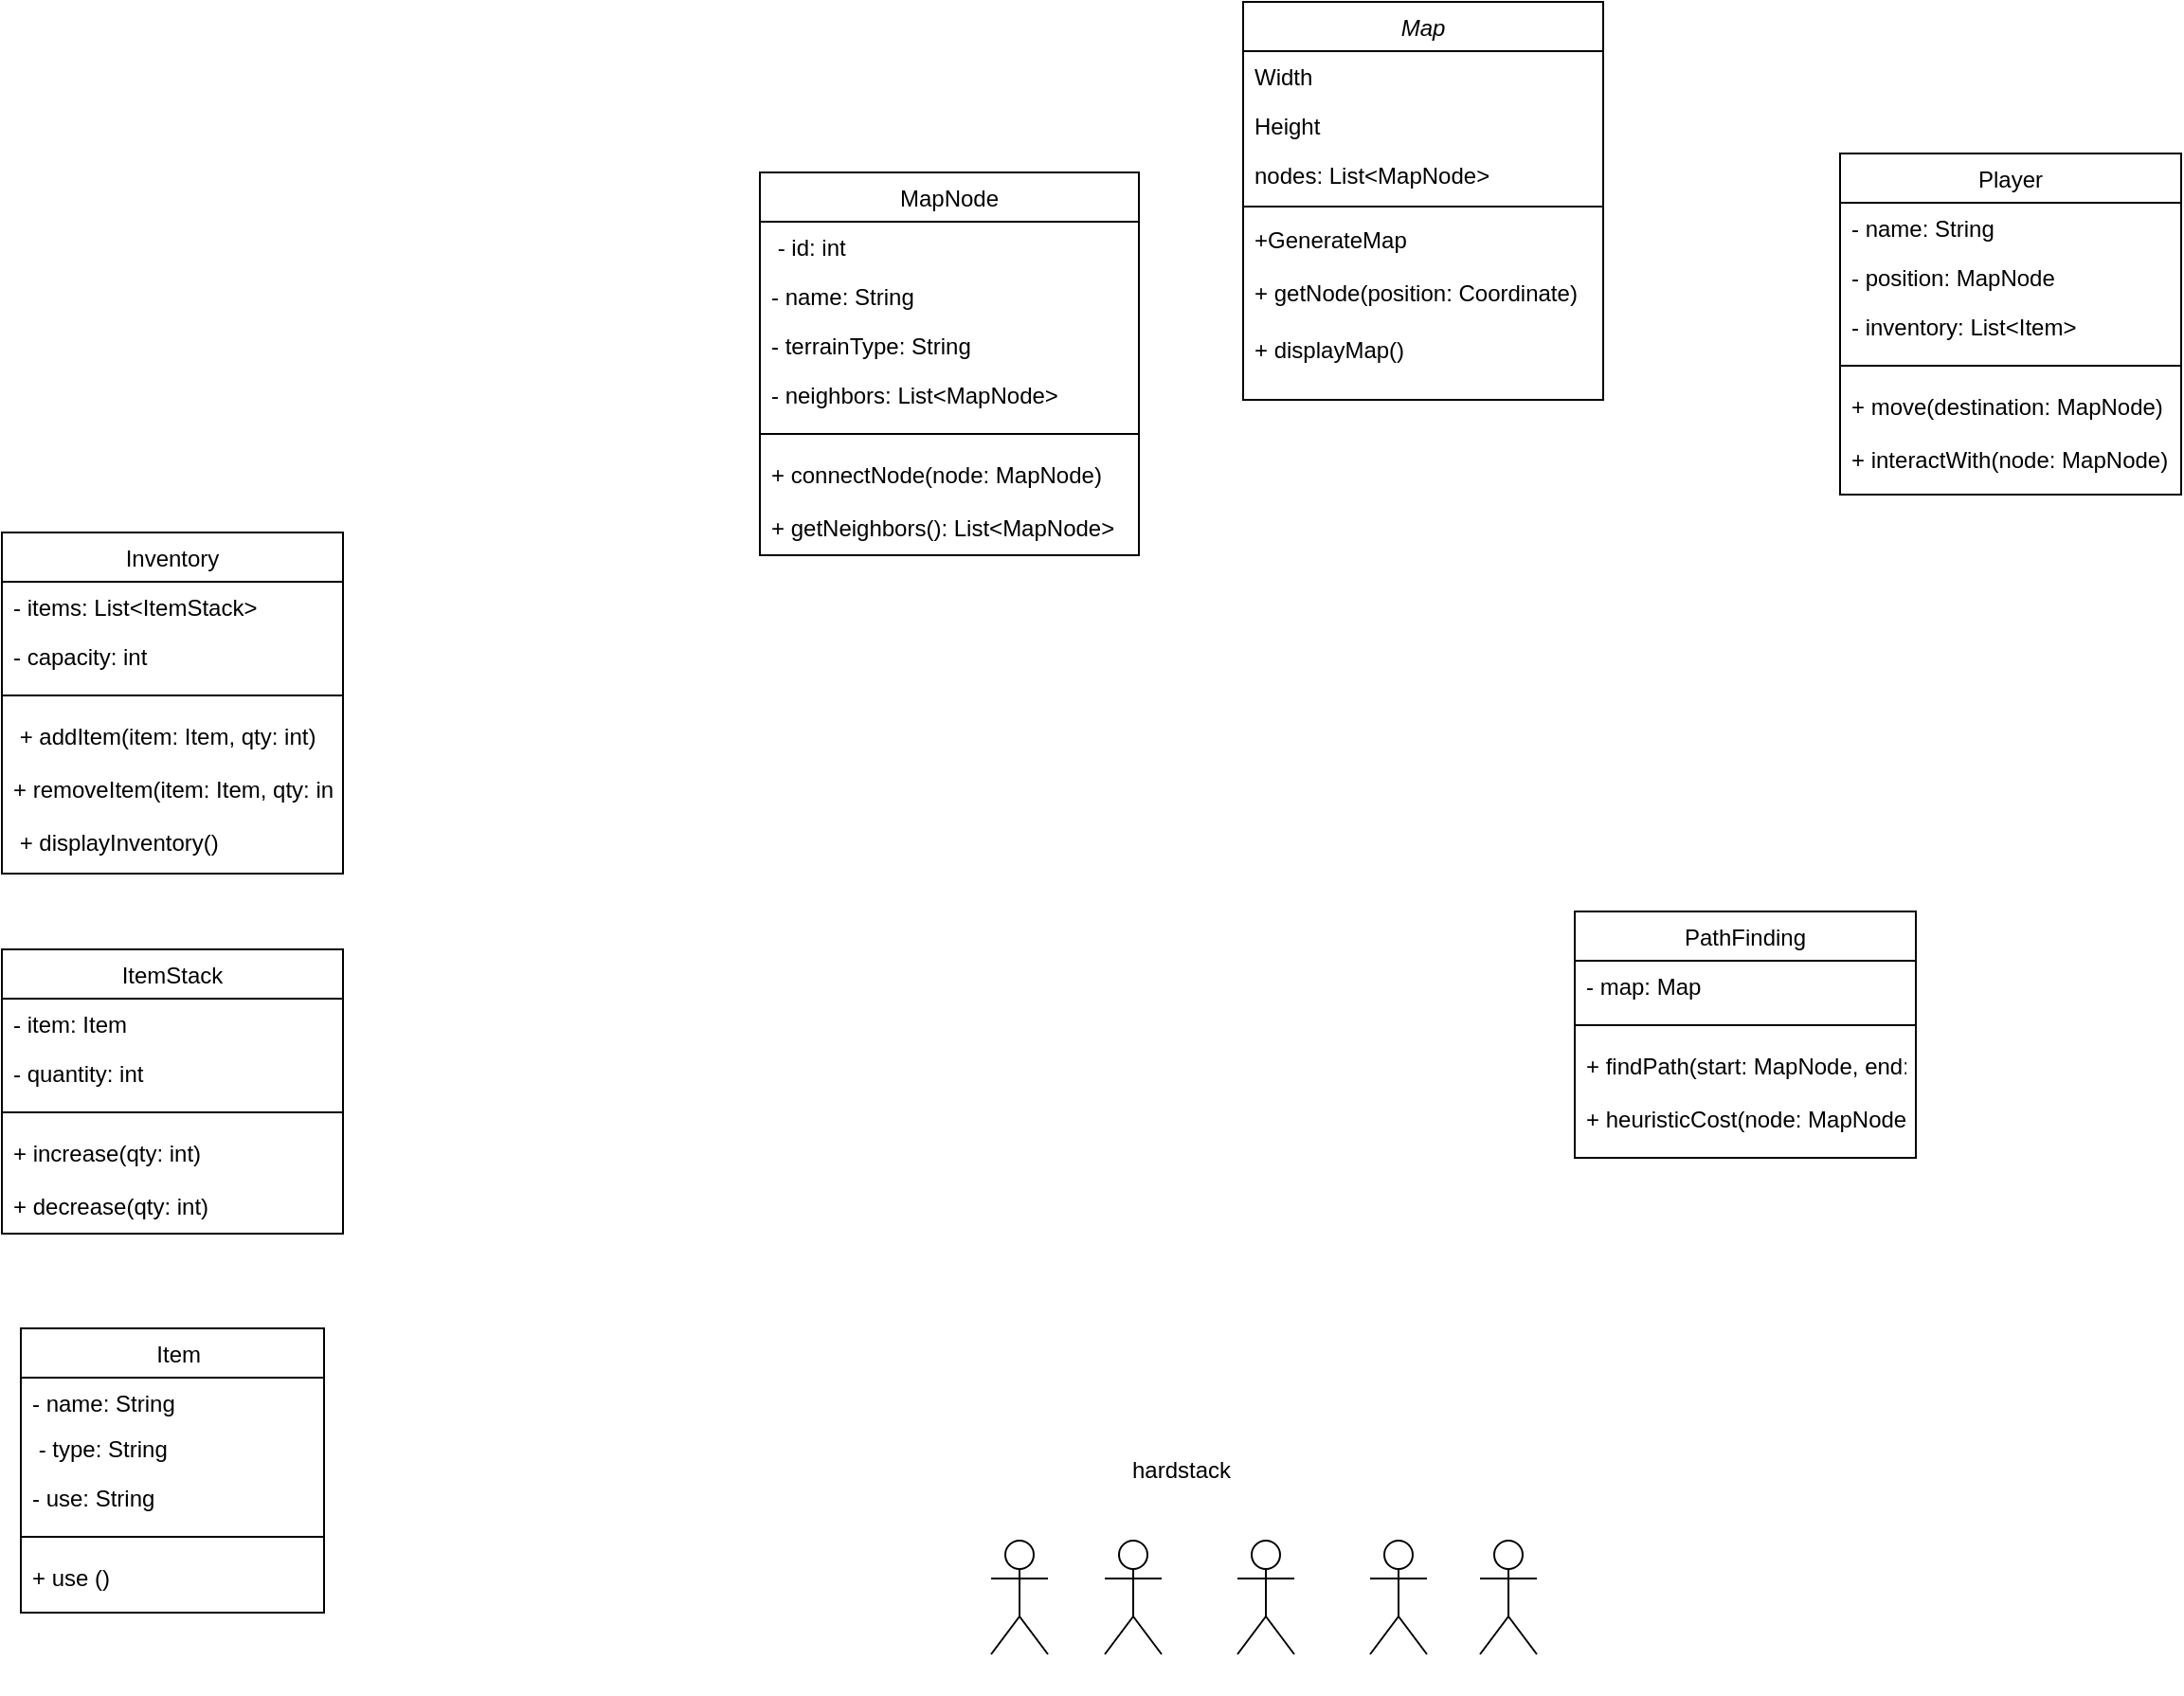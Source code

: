 <mxfile version="26.1.3">
  <diagram id="C5RBs43oDa-KdzZeNtuy" name="Page-1">
    <mxGraphModel dx="2514" dy="908" grid="1" gridSize="10" guides="1" tooltips="1" connect="1" arrows="1" fold="1" page="1" pageScale="1" pageWidth="827" pageHeight="1169" math="0" shadow="0">
      <root>
        <mxCell id="WIyWlLk6GJQsqaUBKTNV-0" />
        <mxCell id="WIyWlLk6GJQsqaUBKTNV-1" parent="WIyWlLk6GJQsqaUBKTNV-0" />
        <mxCell id="zkfFHV4jXpPFQw0GAbJ--0" value="Map" style="swimlane;fontStyle=2;align=center;verticalAlign=top;childLayout=stackLayout;horizontal=1;startSize=26;horizontalStack=0;resizeParent=1;resizeLast=0;collapsible=1;marginBottom=0;rounded=0;shadow=0;strokeWidth=1;" parent="WIyWlLk6GJQsqaUBKTNV-1" vertex="1">
          <mxGeometry x="245" width="190" height="210" as="geometry">
            <mxRectangle x="230" y="140" width="160" height="26" as="alternateBounds" />
          </mxGeometry>
        </mxCell>
        <mxCell id="zkfFHV4jXpPFQw0GAbJ--1" value="Width" style="text;align=left;verticalAlign=top;spacingLeft=4;spacingRight=4;overflow=hidden;rotatable=0;points=[[0,0.5],[1,0.5]];portConstraint=eastwest;" parent="zkfFHV4jXpPFQw0GAbJ--0" vertex="1">
          <mxGeometry y="26" width="190" height="26" as="geometry" />
        </mxCell>
        <mxCell id="zkfFHV4jXpPFQw0GAbJ--2" value="Height" style="text;align=left;verticalAlign=top;spacingLeft=4;spacingRight=4;overflow=hidden;rotatable=0;points=[[0,0.5],[1,0.5]];portConstraint=eastwest;rounded=0;shadow=0;html=0;" parent="zkfFHV4jXpPFQw0GAbJ--0" vertex="1">
          <mxGeometry y="52" width="190" height="26" as="geometry" />
        </mxCell>
        <mxCell id="zkfFHV4jXpPFQw0GAbJ--3" value="nodes: List&lt;MapNode&gt;  " style="text;align=left;verticalAlign=top;spacingLeft=4;spacingRight=4;overflow=hidden;rotatable=0;points=[[0,0.5],[1,0.5]];portConstraint=eastwest;rounded=0;shadow=0;html=0;" parent="zkfFHV4jXpPFQw0GAbJ--0" vertex="1">
          <mxGeometry y="78" width="190" height="26" as="geometry" />
        </mxCell>
        <mxCell id="zkfFHV4jXpPFQw0GAbJ--4" value="" style="line;html=1;strokeWidth=1;align=left;verticalAlign=middle;spacingTop=-1;spacingLeft=3;spacingRight=3;rotatable=0;labelPosition=right;points=[];portConstraint=eastwest;" parent="zkfFHV4jXpPFQw0GAbJ--0" vertex="1">
          <mxGeometry y="104" width="190" height="8" as="geometry" />
        </mxCell>
        <mxCell id="zkfFHV4jXpPFQw0GAbJ--5" value="+GenerateMap" style="text;align=left;verticalAlign=top;spacingLeft=4;spacingRight=4;overflow=hidden;rotatable=0;points=[[0,0.5],[1,0.5]];portConstraint=eastwest;" parent="zkfFHV4jXpPFQw0GAbJ--0" vertex="1">
          <mxGeometry y="112" width="190" height="28" as="geometry" />
        </mxCell>
        <mxCell id="DbV5w_XFNbWN96v9pGrF-8" value="+ getNode(position: Coordinate)&#xa;" style="text;align=left;verticalAlign=top;spacingLeft=4;spacingRight=4;overflow=hidden;rotatable=0;points=[[0,0.5],[1,0.5]];portConstraint=eastwest;" vertex="1" parent="zkfFHV4jXpPFQw0GAbJ--0">
          <mxGeometry y="140" width="190" height="30" as="geometry" />
        </mxCell>
        <mxCell id="DbV5w_XFNbWN96v9pGrF-9" value="+ displayMap()  " style="text;align=left;verticalAlign=top;spacingLeft=4;spacingRight=4;overflow=hidden;rotatable=0;points=[[0,0.5],[1,0.5]];portConstraint=eastwest;" vertex="1" parent="zkfFHV4jXpPFQw0GAbJ--0">
          <mxGeometry y="170" width="190" height="30" as="geometry" />
        </mxCell>
        <mxCell id="zkfFHV4jXpPFQw0GAbJ--6" value="    Item  " style="swimlane;fontStyle=0;align=center;verticalAlign=top;childLayout=stackLayout;horizontal=1;startSize=26;horizontalStack=0;resizeParent=1;resizeLast=0;collapsible=1;marginBottom=0;rounded=0;shadow=0;strokeWidth=1;" parent="WIyWlLk6GJQsqaUBKTNV-1" vertex="1">
          <mxGeometry x="-400" y="700" width="160" height="150" as="geometry">
            <mxRectangle x="130" y="380" width="160" height="26" as="alternateBounds" />
          </mxGeometry>
        </mxCell>
        <mxCell id="zkfFHV4jXpPFQw0GAbJ--7" value="- name: String    " style="text;align=left;verticalAlign=top;spacingLeft=4;spacingRight=4;overflow=hidden;rotatable=0;points=[[0,0.5],[1,0.5]];portConstraint=eastwest;" parent="zkfFHV4jXpPFQw0GAbJ--6" vertex="1">
          <mxGeometry y="26" width="160" height="24" as="geometry" />
        </mxCell>
        <mxCell id="zkfFHV4jXpPFQw0GAbJ--8" value=" - type: String  " style="text;align=left;verticalAlign=top;spacingLeft=4;spacingRight=4;overflow=hidden;rotatable=0;points=[[0,0.5],[1,0.5]];portConstraint=eastwest;rounded=0;shadow=0;html=0;" parent="zkfFHV4jXpPFQw0GAbJ--6" vertex="1">
          <mxGeometry y="50" width="160" height="26" as="geometry" />
        </mxCell>
        <mxCell id="DbV5w_XFNbWN96v9pGrF-15" value="- use: String " style="text;align=left;verticalAlign=top;spacingLeft=4;spacingRight=4;overflow=hidden;rotatable=0;points=[[0,0.5],[1,0.5]];portConstraint=eastwest;rounded=0;shadow=0;html=0;" vertex="1" parent="zkfFHV4jXpPFQw0GAbJ--6">
          <mxGeometry y="76" width="160" height="26" as="geometry" />
        </mxCell>
        <mxCell id="DbV5w_XFNbWN96v9pGrF-36" value="" style="line;html=1;strokeWidth=1;align=left;verticalAlign=middle;spacingTop=-1;spacingLeft=3;spacingRight=3;rotatable=0;labelPosition=right;points=[];portConstraint=eastwest;" vertex="1" parent="zkfFHV4jXpPFQw0GAbJ--6">
          <mxGeometry y="102" width="160" height="16" as="geometry" />
        </mxCell>
        <mxCell id="DbV5w_XFNbWN96v9pGrF-37" value="+ use ()" style="text;align=left;verticalAlign=top;spacingLeft=4;spacingRight=4;overflow=hidden;rotatable=0;points=[[0,0.5],[1,0.5]];portConstraint=eastwest;" vertex="1" parent="zkfFHV4jXpPFQw0GAbJ--6">
          <mxGeometry y="118" width="160" height="28" as="geometry" />
        </mxCell>
        <mxCell id="zkfFHV4jXpPFQw0GAbJ--13" value="  Player  " style="swimlane;fontStyle=0;align=center;verticalAlign=top;childLayout=stackLayout;horizontal=1;startSize=26;horizontalStack=0;resizeParent=1;resizeLast=0;collapsible=1;marginBottom=0;rounded=0;shadow=0;strokeWidth=1;" parent="WIyWlLk6GJQsqaUBKTNV-1" vertex="1">
          <mxGeometry x="560" y="80" width="180" height="180" as="geometry">
            <mxRectangle x="340" y="380" width="170" height="26" as="alternateBounds" />
          </mxGeometry>
        </mxCell>
        <mxCell id="zkfFHV4jXpPFQw0GAbJ--14" value="- name: String     " style="text;align=left;verticalAlign=top;spacingLeft=4;spacingRight=4;overflow=hidden;rotatable=0;points=[[0,0.5],[1,0.5]];portConstraint=eastwest;" parent="zkfFHV4jXpPFQw0GAbJ--13" vertex="1">
          <mxGeometry y="26" width="180" height="26" as="geometry" />
        </mxCell>
        <mxCell id="DbV5w_XFNbWN96v9pGrF-10" value="- position: MapNode" style="text;align=left;verticalAlign=top;spacingLeft=4;spacingRight=4;overflow=hidden;rotatable=0;points=[[0,0.5],[1,0.5]];portConstraint=eastwest;" vertex="1" parent="zkfFHV4jXpPFQw0GAbJ--13">
          <mxGeometry y="52" width="180" height="26" as="geometry" />
        </mxCell>
        <mxCell id="DbV5w_XFNbWN96v9pGrF-11" value="- inventory: List&lt;Item&gt;      " style="text;align=left;verticalAlign=top;spacingLeft=4;spacingRight=4;overflow=hidden;rotatable=0;points=[[0,0.5],[1,0.5]];portConstraint=eastwest;" vertex="1" parent="zkfFHV4jXpPFQw0GAbJ--13">
          <mxGeometry y="78" width="180" height="26" as="geometry" />
        </mxCell>
        <mxCell id="zkfFHV4jXpPFQw0GAbJ--15" value="" style="line;html=1;strokeWidth=1;align=left;verticalAlign=middle;spacingTop=-1;spacingLeft=3;spacingRight=3;rotatable=0;labelPosition=right;points=[];portConstraint=eastwest;" parent="zkfFHV4jXpPFQw0GAbJ--13" vertex="1">
          <mxGeometry y="104" width="180" height="16" as="geometry" />
        </mxCell>
        <mxCell id="DbV5w_XFNbWN96v9pGrF-12" value="+ move(destination: MapNode) " style="text;align=left;verticalAlign=top;spacingLeft=4;spacingRight=4;overflow=hidden;rotatable=0;points=[[0,0.5],[1,0.5]];portConstraint=eastwest;" vertex="1" parent="zkfFHV4jXpPFQw0GAbJ--13">
          <mxGeometry y="120" width="180" height="28" as="geometry" />
        </mxCell>
        <mxCell id="DbV5w_XFNbWN96v9pGrF-13" value="+ interactWith(node: MapNode)" style="text;align=left;verticalAlign=top;spacingLeft=4;spacingRight=4;overflow=hidden;rotatable=0;points=[[0,0.5],[1,0.5]];portConstraint=eastwest;" vertex="1" parent="zkfFHV4jXpPFQw0GAbJ--13">
          <mxGeometry y="148" width="180" height="28" as="geometry" />
        </mxCell>
        <mxCell id="vvOoQ_VGZWpMhHezO4d6-0" value="&lt;div&gt;&lt;br&gt;&lt;/div&gt;" style="shape=umlActor;verticalLabelPosition=bottom;verticalAlign=top;html=1;outlineConnect=0;" parent="WIyWlLk6GJQsqaUBKTNV-1" vertex="1">
          <mxGeometry x="312" y="812" width="30" height="60" as="geometry" />
        </mxCell>
        <mxCell id="vvOoQ_VGZWpMhHezO4d6-7" value="" style="shape=umlActor;verticalLabelPosition=bottom;verticalAlign=top;html=1;outlineConnect=0;" parent="WIyWlLk6GJQsqaUBKTNV-1" vertex="1">
          <mxGeometry x="242" y="812" width="30" height="60" as="geometry" />
        </mxCell>
        <mxCell id="vvOoQ_VGZWpMhHezO4d6-8" value="" style="shape=umlActor;verticalLabelPosition=bottom;verticalAlign=top;html=1;outlineConnect=0;" parent="WIyWlLk6GJQsqaUBKTNV-1" vertex="1">
          <mxGeometry x="172" y="812" width="30" height="60" as="geometry" />
        </mxCell>
        <mxCell id="vvOoQ_VGZWpMhHezO4d6-9" value="" style="shape=umlActor;verticalLabelPosition=bottom;verticalAlign=top;html=1;outlineConnect=0;" parent="WIyWlLk6GJQsqaUBKTNV-1" vertex="1">
          <mxGeometry x="112" y="812" width="30" height="60" as="geometry" />
        </mxCell>
        <mxCell id="vvOoQ_VGZWpMhHezO4d6-10" value="" style="shape=umlActor;verticalLabelPosition=bottom;verticalAlign=top;html=1;outlineConnect=0;" parent="WIyWlLk6GJQsqaUBKTNV-1" vertex="1">
          <mxGeometry x="370" y="812" width="30" height="60" as="geometry" />
        </mxCell>
        <mxCell id="vvOoQ_VGZWpMhHezO4d6-12" value="hardstack" style="text;html=1;align=center;verticalAlign=middle;resizable=0;points=[];autosize=1;strokeColor=none;fillColor=none;" parent="WIyWlLk6GJQsqaUBKTNV-1" vertex="1">
          <mxGeometry x="172" y="760" width="80" height="30" as="geometry" />
        </mxCell>
        <mxCell id="DbV5w_XFNbWN96v9pGrF-16" value="Inventory" style="swimlane;fontStyle=0;align=center;verticalAlign=top;childLayout=stackLayout;horizontal=1;startSize=26;horizontalStack=0;resizeParent=1;resizeLast=0;collapsible=1;marginBottom=0;rounded=0;shadow=0;strokeWidth=1;" vertex="1" parent="WIyWlLk6GJQsqaUBKTNV-1">
          <mxGeometry x="-410" y="280" width="180" height="180" as="geometry">
            <mxRectangle x="340" y="380" width="170" height="26" as="alternateBounds" />
          </mxGeometry>
        </mxCell>
        <mxCell id="DbV5w_XFNbWN96v9pGrF-17" value="- items: List&lt;ItemStack&gt; " style="text;align=left;verticalAlign=top;spacingLeft=4;spacingRight=4;overflow=hidden;rotatable=0;points=[[0,0.5],[1,0.5]];portConstraint=eastwest;" vertex="1" parent="DbV5w_XFNbWN96v9pGrF-16">
          <mxGeometry y="26" width="180" height="26" as="geometry" />
        </mxCell>
        <mxCell id="DbV5w_XFNbWN96v9pGrF-18" value="- capacity: int    " style="text;align=left;verticalAlign=top;spacingLeft=4;spacingRight=4;overflow=hidden;rotatable=0;points=[[0,0.5],[1,0.5]];portConstraint=eastwest;" vertex="1" parent="DbV5w_XFNbWN96v9pGrF-16">
          <mxGeometry y="52" width="180" height="26" as="geometry" />
        </mxCell>
        <mxCell id="DbV5w_XFNbWN96v9pGrF-20" value="" style="line;html=1;strokeWidth=1;align=left;verticalAlign=middle;spacingTop=-1;spacingLeft=3;spacingRight=3;rotatable=0;labelPosition=right;points=[];portConstraint=eastwest;" vertex="1" parent="DbV5w_XFNbWN96v9pGrF-16">
          <mxGeometry y="78" width="180" height="16" as="geometry" />
        </mxCell>
        <mxCell id="DbV5w_XFNbWN96v9pGrF-21" value=" + addItem(item: Item, qty: int)" style="text;align=left;verticalAlign=top;spacingLeft=4;spacingRight=4;overflow=hidden;rotatable=0;points=[[0,0.5],[1,0.5]];portConstraint=eastwest;" vertex="1" parent="DbV5w_XFNbWN96v9pGrF-16">
          <mxGeometry y="94" width="180" height="28" as="geometry" />
        </mxCell>
        <mxCell id="DbV5w_XFNbWN96v9pGrF-22" value="+ removeItem(item: Item, qty: int)" style="text;align=left;verticalAlign=top;spacingLeft=4;spacingRight=4;overflow=hidden;rotatable=0;points=[[0,0.5],[1,0.5]];portConstraint=eastwest;" vertex="1" parent="DbV5w_XFNbWN96v9pGrF-16">
          <mxGeometry y="122" width="180" height="28" as="geometry" />
        </mxCell>
        <mxCell id="DbV5w_XFNbWN96v9pGrF-23" value=" + displayInventory()             " style="text;align=left;verticalAlign=top;spacingLeft=4;spacingRight=4;overflow=hidden;rotatable=0;points=[[0,0.5],[1,0.5]];portConstraint=eastwest;" vertex="1" parent="DbV5w_XFNbWN96v9pGrF-16">
          <mxGeometry y="150" width="180" height="28" as="geometry" />
        </mxCell>
        <mxCell id="DbV5w_XFNbWN96v9pGrF-25" value="ItemStack" style="swimlane;fontStyle=0;align=center;verticalAlign=top;childLayout=stackLayout;horizontal=1;startSize=26;horizontalStack=0;resizeParent=1;resizeLast=0;collapsible=1;marginBottom=0;rounded=0;shadow=0;strokeWidth=1;" vertex="1" parent="WIyWlLk6GJQsqaUBKTNV-1">
          <mxGeometry x="-410" y="500" width="180" height="150" as="geometry">
            <mxRectangle x="340" y="380" width="170" height="26" as="alternateBounds" />
          </mxGeometry>
        </mxCell>
        <mxCell id="DbV5w_XFNbWN96v9pGrF-26" value="- item: Item " style="text;align=left;verticalAlign=top;spacingLeft=4;spacingRight=4;overflow=hidden;rotatable=0;points=[[0,0.5],[1,0.5]];portConstraint=eastwest;" vertex="1" parent="DbV5w_XFNbWN96v9pGrF-25">
          <mxGeometry y="26" width="180" height="26" as="geometry" />
        </mxCell>
        <mxCell id="DbV5w_XFNbWN96v9pGrF-27" value="- quantity: int" style="text;align=left;verticalAlign=top;spacingLeft=4;spacingRight=4;overflow=hidden;rotatable=0;points=[[0,0.5],[1,0.5]];portConstraint=eastwest;" vertex="1" parent="DbV5w_XFNbWN96v9pGrF-25">
          <mxGeometry y="52" width="180" height="26" as="geometry" />
        </mxCell>
        <mxCell id="DbV5w_XFNbWN96v9pGrF-28" value="" style="line;html=1;strokeWidth=1;align=left;verticalAlign=middle;spacingTop=-1;spacingLeft=3;spacingRight=3;rotatable=0;labelPosition=right;points=[];portConstraint=eastwest;" vertex="1" parent="DbV5w_XFNbWN96v9pGrF-25">
          <mxGeometry y="78" width="180" height="16" as="geometry" />
        </mxCell>
        <mxCell id="DbV5w_XFNbWN96v9pGrF-29" value="+ increase(qty: int) " style="text;align=left;verticalAlign=top;spacingLeft=4;spacingRight=4;overflow=hidden;rotatable=0;points=[[0,0.5],[1,0.5]];portConstraint=eastwest;" vertex="1" parent="DbV5w_XFNbWN96v9pGrF-25">
          <mxGeometry y="94" width="180" height="28" as="geometry" />
        </mxCell>
        <mxCell id="DbV5w_XFNbWN96v9pGrF-30" value="+ decrease(qty: int) " style="text;align=left;verticalAlign=top;spacingLeft=4;spacingRight=4;overflow=hidden;rotatable=0;points=[[0,0.5],[1,0.5]];portConstraint=eastwest;" vertex="1" parent="DbV5w_XFNbWN96v9pGrF-25">
          <mxGeometry y="122" width="180" height="28" as="geometry" />
        </mxCell>
        <mxCell id="DbV5w_XFNbWN96v9pGrF-38" value="PathFinding" style="swimlane;fontStyle=0;align=center;verticalAlign=top;childLayout=stackLayout;horizontal=1;startSize=26;horizontalStack=0;resizeParent=1;resizeLast=0;collapsible=1;marginBottom=0;rounded=0;shadow=0;strokeWidth=1;" vertex="1" parent="WIyWlLk6GJQsqaUBKTNV-1">
          <mxGeometry x="420" y="480" width="180" height="130" as="geometry">
            <mxRectangle x="340" y="380" width="170" height="26" as="alternateBounds" />
          </mxGeometry>
        </mxCell>
        <mxCell id="DbV5w_XFNbWN96v9pGrF-39" value="- map: Map" style="text;align=left;verticalAlign=top;spacingLeft=4;spacingRight=4;overflow=hidden;rotatable=0;points=[[0,0.5],[1,0.5]];portConstraint=eastwest;" vertex="1" parent="DbV5w_XFNbWN96v9pGrF-38">
          <mxGeometry y="26" width="180" height="26" as="geometry" />
        </mxCell>
        <mxCell id="DbV5w_XFNbWN96v9pGrF-41" value="" style="line;html=1;strokeWidth=1;align=left;verticalAlign=middle;spacingTop=-1;spacingLeft=3;spacingRight=3;rotatable=0;labelPosition=right;points=[];portConstraint=eastwest;" vertex="1" parent="DbV5w_XFNbWN96v9pGrF-38">
          <mxGeometry y="52" width="180" height="16" as="geometry" />
        </mxCell>
        <mxCell id="DbV5w_XFNbWN96v9pGrF-42" value="+ findPath(start: MapNode, end: MapNode)" style="text;align=left;verticalAlign=top;spacingLeft=4;spacingRight=4;overflow=hidden;rotatable=0;points=[[0,0.5],[1,0.5]];portConstraint=eastwest;" vertex="1" parent="DbV5w_XFNbWN96v9pGrF-38">
          <mxGeometry y="68" width="180" height="28" as="geometry" />
        </mxCell>
        <mxCell id="DbV5w_XFNbWN96v9pGrF-43" value="+ heuristicCost(node: MapNode) " style="text;align=left;verticalAlign=top;spacingLeft=4;spacingRight=4;overflow=hidden;rotatable=0;points=[[0,0.5],[1,0.5]];portConstraint=eastwest;" vertex="1" parent="DbV5w_XFNbWN96v9pGrF-38">
          <mxGeometry y="96" width="180" height="28" as="geometry" />
        </mxCell>
        <mxCell id="DbV5w_XFNbWN96v9pGrF-45" value="MapNode" style="swimlane;fontStyle=0;align=center;verticalAlign=top;childLayout=stackLayout;horizontal=1;startSize=26;horizontalStack=0;resizeParent=1;resizeLast=0;collapsible=1;marginBottom=0;rounded=0;shadow=0;strokeWidth=1;" vertex="1" parent="WIyWlLk6GJQsqaUBKTNV-1">
          <mxGeometry x="-10" y="90" width="200" height="202" as="geometry">
            <mxRectangle x="340" y="380" width="170" height="26" as="alternateBounds" />
          </mxGeometry>
        </mxCell>
        <mxCell id="DbV5w_XFNbWN96v9pGrF-46" value=" - id: int     " style="text;align=left;verticalAlign=top;spacingLeft=4;spacingRight=4;overflow=hidden;rotatable=0;points=[[0,0.5],[1,0.5]];portConstraint=eastwest;" vertex="1" parent="DbV5w_XFNbWN96v9pGrF-45">
          <mxGeometry y="26" width="200" height="26" as="geometry" />
        </mxCell>
        <mxCell id="DbV5w_XFNbWN96v9pGrF-47" value="- name: String" style="text;align=left;verticalAlign=top;spacingLeft=4;spacingRight=4;overflow=hidden;rotatable=0;points=[[0,0.5],[1,0.5]];portConstraint=eastwest;" vertex="1" parent="DbV5w_XFNbWN96v9pGrF-45">
          <mxGeometry y="52" width="200" height="26" as="geometry" />
        </mxCell>
        <mxCell id="DbV5w_XFNbWN96v9pGrF-52" value="- terrainType: String        " style="text;align=left;verticalAlign=top;spacingLeft=4;spacingRight=4;overflow=hidden;rotatable=0;points=[[0,0.5],[1,0.5]];portConstraint=eastwest;" vertex="1" parent="DbV5w_XFNbWN96v9pGrF-45">
          <mxGeometry y="78" width="200" height="26" as="geometry" />
        </mxCell>
        <mxCell id="DbV5w_XFNbWN96v9pGrF-53" value="- neighbors: List&lt;MapNode&gt;" style="text;align=left;verticalAlign=top;spacingLeft=4;spacingRight=4;overflow=hidden;rotatable=0;points=[[0,0.5],[1,0.5]];portConstraint=eastwest;" vertex="1" parent="DbV5w_XFNbWN96v9pGrF-45">
          <mxGeometry y="104" width="200" height="26" as="geometry" />
        </mxCell>
        <mxCell id="DbV5w_XFNbWN96v9pGrF-48" value="" style="line;html=1;strokeWidth=1;align=left;verticalAlign=middle;spacingTop=-1;spacingLeft=3;spacingRight=3;rotatable=0;labelPosition=right;points=[];portConstraint=eastwest;" vertex="1" parent="DbV5w_XFNbWN96v9pGrF-45">
          <mxGeometry y="130" width="200" height="16" as="geometry" />
        </mxCell>
        <mxCell id="DbV5w_XFNbWN96v9pGrF-49" value="+ connectNode(node: MapNode)  " style="text;align=left;verticalAlign=top;spacingLeft=4;spacingRight=4;overflow=hidden;rotatable=0;points=[[0,0.5],[1,0.5]];portConstraint=eastwest;" vertex="1" parent="DbV5w_XFNbWN96v9pGrF-45">
          <mxGeometry y="146" width="200" height="28" as="geometry" />
        </mxCell>
        <mxCell id="DbV5w_XFNbWN96v9pGrF-50" value="+ getNeighbors(): List&lt;MapNode&gt; " style="text;align=left;verticalAlign=top;spacingLeft=4;spacingRight=4;overflow=hidden;rotatable=0;points=[[0,0.5],[1,0.5]];portConstraint=eastwest;" vertex="1" parent="DbV5w_XFNbWN96v9pGrF-45">
          <mxGeometry y="174" width="200" height="28" as="geometry" />
        </mxCell>
      </root>
    </mxGraphModel>
  </diagram>
</mxfile>
